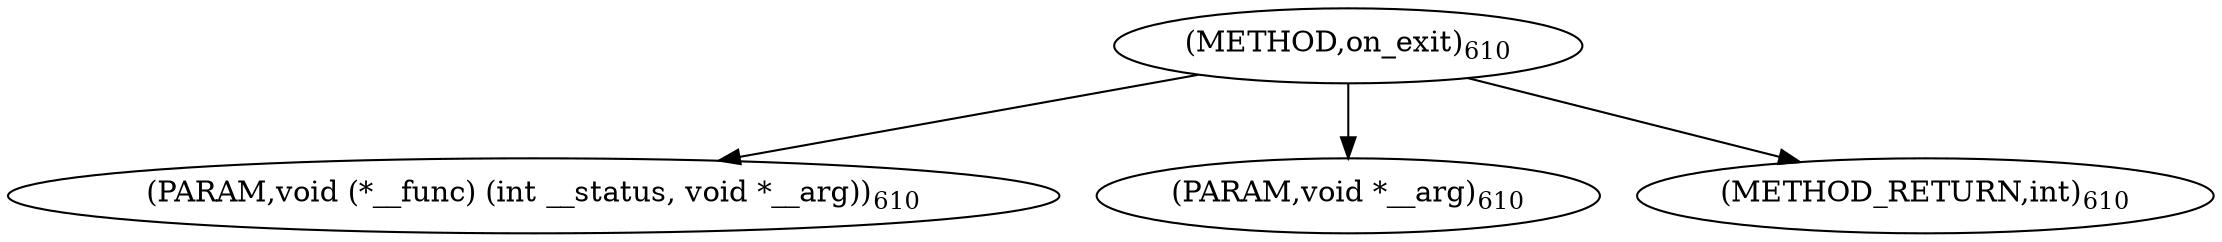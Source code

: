digraph "on_exit" {  
"45480" [label = <(METHOD,on_exit)<SUB>610</SUB>> ]
"45481" [label = <(PARAM,void (*__func) (int __status, void *__arg))<SUB>610</SUB>> ]
"45482" [label = <(PARAM,void *__arg)<SUB>610</SUB>> ]
"45483" [label = <(METHOD_RETURN,int)<SUB>610</SUB>> ]
  "45480" -> "45481" 
  "45480" -> "45482" 
  "45480" -> "45483" 
}
